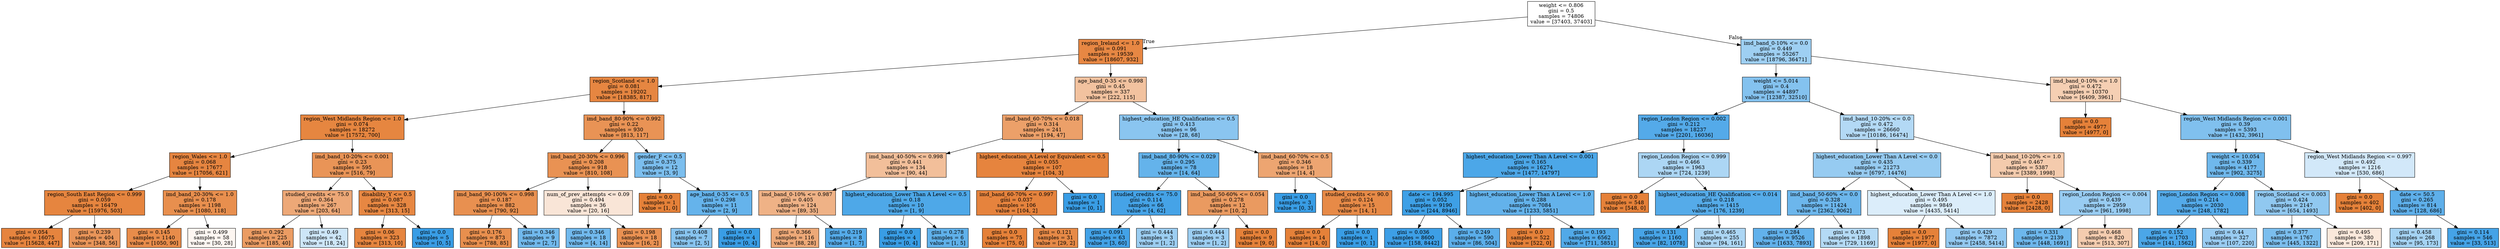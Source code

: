 digraph Tree {
node [shape=box, style="filled", color="black"] ;
0 [label="weight <= 0.806\ngini = 0.5\nsamples = 74806\nvalue = [37403, 37403]", fillcolor="#e5813900"] ;
1 [label="region_Ireland <= 1.0\ngini = 0.091\nsamples = 19539\nvalue = [18607, 932]", fillcolor="#e58139f2"] ;
0 -> 1 [labeldistance=2.5, labelangle=45, headlabel="True"] ;
2 [label="region_Scotland <= 1.0\ngini = 0.081\nsamples = 19202\nvalue = [18385, 817]", fillcolor="#e58139f4"] ;
1 -> 2 ;
3 [label="region_West Midlands Region <= 1.0\ngini = 0.074\nsamples = 18272\nvalue = [17572, 700]", fillcolor="#e58139f5"] ;
2 -> 3 ;
4 [label="region_Wales <= 1.0\ngini = 0.068\nsamples = 17677\nvalue = [17056, 621]", fillcolor="#e58139f6"] ;
3 -> 4 ;
5 [label="region_South East Region <= 0.999\ngini = 0.059\nsamples = 16479\nvalue = [15976, 503]", fillcolor="#e58139f7"] ;
4 -> 5 ;
6 [label="gini = 0.054\nsamples = 16075\nvalue = [15628, 447]", fillcolor="#e58139f8"] ;
5 -> 6 ;
7 [label="gini = 0.239\nsamples = 404\nvalue = [348, 56]", fillcolor="#e58139d6"] ;
5 -> 7 ;
8 [label="imd_band_20-30% <= 1.0\ngini = 0.178\nsamples = 1198\nvalue = [1080, 118]", fillcolor="#e58139e3"] ;
4 -> 8 ;
9 [label="gini = 0.145\nsamples = 1140\nvalue = [1050, 90]", fillcolor="#e58139e9"] ;
8 -> 9 ;
10 [label="gini = 0.499\nsamples = 58\nvalue = [30, 28]", fillcolor="#e5813911"] ;
8 -> 10 ;
11 [label="imd_band_10-20% <= 0.001\ngini = 0.23\nsamples = 595\nvalue = [516, 79]", fillcolor="#e58139d8"] ;
3 -> 11 ;
12 [label="studied_credits <= 75.0\ngini = 0.364\nsamples = 267\nvalue = [203, 64]", fillcolor="#e58139af"] ;
11 -> 12 ;
13 [label="gini = 0.292\nsamples = 225\nvalue = [185, 40]", fillcolor="#e58139c8"] ;
12 -> 13 ;
14 [label="gini = 0.49\nsamples = 42\nvalue = [18, 24]", fillcolor="#399de540"] ;
12 -> 14 ;
15 [label="disability_Y <= 0.5\ngini = 0.087\nsamples = 328\nvalue = [313, 15]", fillcolor="#e58139f3"] ;
11 -> 15 ;
16 [label="gini = 0.06\nsamples = 323\nvalue = [313, 10]", fillcolor="#e58139f7"] ;
15 -> 16 ;
17 [label="gini = 0.0\nsamples = 5\nvalue = [0, 5]", fillcolor="#399de5ff"] ;
15 -> 17 ;
18 [label="imd_band_80-90% <= 0.992\ngini = 0.22\nsamples = 930\nvalue = [813, 117]", fillcolor="#e58139da"] ;
2 -> 18 ;
19 [label="imd_band_20-30% <= 0.996\ngini = 0.208\nsamples = 918\nvalue = [810, 108]", fillcolor="#e58139dd"] ;
18 -> 19 ;
20 [label="imd_band_90-100% <= 0.998\ngini = 0.187\nsamples = 882\nvalue = [790, 92]", fillcolor="#e58139e1"] ;
19 -> 20 ;
21 [label="gini = 0.176\nsamples = 873\nvalue = [788, 85]", fillcolor="#e58139e3"] ;
20 -> 21 ;
22 [label="gini = 0.346\nsamples = 9\nvalue = [2, 7]", fillcolor="#399de5b6"] ;
20 -> 22 ;
23 [label="num_of_prev_attempts <= 0.09\ngini = 0.494\nsamples = 36\nvalue = [20, 16]", fillcolor="#e5813933"] ;
19 -> 23 ;
24 [label="gini = 0.346\nsamples = 18\nvalue = [4, 14]", fillcolor="#399de5b6"] ;
23 -> 24 ;
25 [label="gini = 0.198\nsamples = 18\nvalue = [16, 2]", fillcolor="#e58139df"] ;
23 -> 25 ;
26 [label="gender_F <= 0.5\ngini = 0.375\nsamples = 12\nvalue = [3, 9]", fillcolor="#399de5aa"] ;
18 -> 26 ;
27 [label="gini = 0.0\nsamples = 1\nvalue = [1, 0]", fillcolor="#e58139ff"] ;
26 -> 27 ;
28 [label="age_band_0-35 <= 0.5\ngini = 0.298\nsamples = 11\nvalue = [2, 9]", fillcolor="#399de5c6"] ;
26 -> 28 ;
29 [label="gini = 0.408\nsamples = 7\nvalue = [2, 5]", fillcolor="#399de599"] ;
28 -> 29 ;
30 [label="gini = 0.0\nsamples = 4\nvalue = [0, 4]", fillcolor="#399de5ff"] ;
28 -> 30 ;
31 [label="age_band_0-35 <= 0.998\ngini = 0.45\nsamples = 337\nvalue = [222, 115]", fillcolor="#e581397b"] ;
1 -> 31 ;
32 [label="imd_band_60-70% <= 0.018\ngini = 0.314\nsamples = 241\nvalue = [194, 47]", fillcolor="#e58139c1"] ;
31 -> 32 ;
33 [label="imd_band_40-50% <= 0.998\ngini = 0.441\nsamples = 134\nvalue = [90, 44]", fillcolor="#e5813982"] ;
32 -> 33 ;
34 [label="imd_band_0-10% <= 0.987\ngini = 0.405\nsamples = 124\nvalue = [89, 35]", fillcolor="#e581399b"] ;
33 -> 34 ;
35 [label="gini = 0.366\nsamples = 116\nvalue = [88, 28]", fillcolor="#e58139ae"] ;
34 -> 35 ;
36 [label="gini = 0.219\nsamples = 8\nvalue = [1, 7]", fillcolor="#399de5db"] ;
34 -> 36 ;
37 [label="highest_education_Lower Than A Level <= 0.5\ngini = 0.18\nsamples = 10\nvalue = [1, 9]", fillcolor="#399de5e3"] ;
33 -> 37 ;
38 [label="gini = 0.0\nsamples = 4\nvalue = [0, 4]", fillcolor="#399de5ff"] ;
37 -> 38 ;
39 [label="gini = 0.278\nsamples = 6\nvalue = [1, 5]", fillcolor="#399de5cc"] ;
37 -> 39 ;
40 [label="highest_education_A Level or Equivalent <= 0.5\ngini = 0.055\nsamples = 107\nvalue = [104, 3]", fillcolor="#e58139f8"] ;
32 -> 40 ;
41 [label="imd_band_60-70% <= 0.997\ngini = 0.037\nsamples = 106\nvalue = [104, 2]", fillcolor="#e58139fa"] ;
40 -> 41 ;
42 [label="gini = 0.0\nsamples = 75\nvalue = [75, 0]", fillcolor="#e58139ff"] ;
41 -> 42 ;
43 [label="gini = 0.121\nsamples = 31\nvalue = [29, 2]", fillcolor="#e58139ed"] ;
41 -> 43 ;
44 [label="gini = 0.0\nsamples = 1\nvalue = [0, 1]", fillcolor="#399de5ff"] ;
40 -> 44 ;
45 [label="highest_education_HE Qualification <= 0.5\ngini = 0.413\nsamples = 96\nvalue = [28, 68]", fillcolor="#399de596"] ;
31 -> 45 ;
46 [label="imd_band_80-90% <= 0.029\ngini = 0.295\nsamples = 78\nvalue = [14, 64]", fillcolor="#399de5c7"] ;
45 -> 46 ;
47 [label="studied_credits <= 75.0\ngini = 0.114\nsamples = 66\nvalue = [4, 62]", fillcolor="#399de5ef"] ;
46 -> 47 ;
48 [label="gini = 0.091\nsamples = 63\nvalue = [3, 60]", fillcolor="#399de5f2"] ;
47 -> 48 ;
49 [label="gini = 0.444\nsamples = 3\nvalue = [1, 2]", fillcolor="#399de57f"] ;
47 -> 49 ;
50 [label="imd_band_50-60% <= 0.054\ngini = 0.278\nsamples = 12\nvalue = [10, 2]", fillcolor="#e58139cc"] ;
46 -> 50 ;
51 [label="gini = 0.444\nsamples = 3\nvalue = [1, 2]", fillcolor="#399de57f"] ;
50 -> 51 ;
52 [label="gini = 0.0\nsamples = 9\nvalue = [9, 0]", fillcolor="#e58139ff"] ;
50 -> 52 ;
53 [label="imd_band_60-70% <= 0.5\ngini = 0.346\nsamples = 18\nvalue = [14, 4]", fillcolor="#e58139b6"] ;
45 -> 53 ;
54 [label="gini = 0.0\nsamples = 3\nvalue = [0, 3]", fillcolor="#399de5ff"] ;
53 -> 54 ;
55 [label="studied_credits <= 90.0\ngini = 0.124\nsamples = 15\nvalue = [14, 1]", fillcolor="#e58139ed"] ;
53 -> 55 ;
56 [label="gini = 0.0\nsamples = 14\nvalue = [14, 0]", fillcolor="#e58139ff"] ;
55 -> 56 ;
57 [label="gini = 0.0\nsamples = 1\nvalue = [0, 1]", fillcolor="#399de5ff"] ;
55 -> 57 ;
58 [label="imd_band_0-10% <= 0.0\ngini = 0.449\nsamples = 55267\nvalue = [18796, 36471]", fillcolor="#399de57c"] ;
0 -> 58 [labeldistance=2.5, labelangle=-45, headlabel="False"] ;
59 [label="weight <= 5.014\ngini = 0.4\nsamples = 44897\nvalue = [12387, 32510]", fillcolor="#399de59e"] ;
58 -> 59 ;
60 [label="region_London Region <= 0.002\ngini = 0.212\nsamples = 18237\nvalue = [2201, 16036]", fillcolor="#399de5dc"] ;
59 -> 60 ;
61 [label="highest_education_Lower Than A Level <= 0.001\ngini = 0.165\nsamples = 16274\nvalue = [1477, 14797]", fillcolor="#399de5e6"] ;
60 -> 61 ;
62 [label="date <= 194.995\ngini = 0.052\nsamples = 9190\nvalue = [244, 8946]", fillcolor="#399de5f8"] ;
61 -> 62 ;
63 [label="gini = 0.036\nsamples = 8600\nvalue = [158, 8442]", fillcolor="#399de5fa"] ;
62 -> 63 ;
64 [label="gini = 0.249\nsamples = 590\nvalue = [86, 504]", fillcolor="#399de5d3"] ;
62 -> 64 ;
65 [label="highest_education_Lower Than A Level <= 1.0\ngini = 0.288\nsamples = 7084\nvalue = [1233, 5851]", fillcolor="#399de5c9"] ;
61 -> 65 ;
66 [label="gini = 0.0\nsamples = 522\nvalue = [522, 0]", fillcolor="#e58139ff"] ;
65 -> 66 ;
67 [label="gini = 0.193\nsamples = 6562\nvalue = [711, 5851]", fillcolor="#399de5e0"] ;
65 -> 67 ;
68 [label="region_London Region <= 0.999\ngini = 0.466\nsamples = 1963\nvalue = [724, 1239]", fillcolor="#399de56a"] ;
60 -> 68 ;
69 [label="gini = 0.0\nsamples = 548\nvalue = [548, 0]", fillcolor="#e58139ff"] ;
68 -> 69 ;
70 [label="highest_education_HE Qualification <= 0.014\ngini = 0.218\nsamples = 1415\nvalue = [176, 1239]", fillcolor="#399de5db"] ;
68 -> 70 ;
71 [label="gini = 0.131\nsamples = 1160\nvalue = [82, 1078]", fillcolor="#399de5ec"] ;
70 -> 71 ;
72 [label="gini = 0.465\nsamples = 255\nvalue = [94, 161]", fillcolor="#399de56a"] ;
70 -> 72 ;
73 [label="imd_band_10-20% <= 0.0\ngini = 0.472\nsamples = 26660\nvalue = [10186, 16474]", fillcolor="#399de561"] ;
59 -> 73 ;
74 [label="highest_education_Lower Than A Level <= 0.0\ngini = 0.435\nsamples = 21273\nvalue = [6797, 14476]", fillcolor="#399de587"] ;
73 -> 74 ;
75 [label="imd_band_50-60% <= 0.0\ngini = 0.328\nsamples = 11424\nvalue = [2362, 9062]", fillcolor="#399de5bd"] ;
74 -> 75 ;
76 [label="gini = 0.284\nsamples = 9526\nvalue = [1633, 7893]", fillcolor="#399de5ca"] ;
75 -> 76 ;
77 [label="gini = 0.473\nsamples = 1898\nvalue = [729, 1169]", fillcolor="#399de560"] ;
75 -> 77 ;
78 [label="highest_education_Lower Than A Level <= 1.0\ngini = 0.495\nsamples = 9849\nvalue = [4435, 5414]", fillcolor="#399de52e"] ;
74 -> 78 ;
79 [label="gini = 0.0\nsamples = 1977\nvalue = [1977, 0]", fillcolor="#e58139ff"] ;
78 -> 79 ;
80 [label="gini = 0.429\nsamples = 7872\nvalue = [2458, 5414]", fillcolor="#399de58b"] ;
78 -> 80 ;
81 [label="imd_band_10-20% <= 1.0\ngini = 0.467\nsamples = 5387\nvalue = [3389, 1998]", fillcolor="#e5813969"] ;
73 -> 81 ;
82 [label="gini = 0.0\nsamples = 2428\nvalue = [2428, 0]", fillcolor="#e58139ff"] ;
81 -> 82 ;
83 [label="region_London Region <= 0.004\ngini = 0.439\nsamples = 2959\nvalue = [961, 1998]", fillcolor="#399de584"] ;
81 -> 83 ;
84 [label="gini = 0.331\nsamples = 2139\nvalue = [448, 1691]", fillcolor="#399de5bb"] ;
83 -> 84 ;
85 [label="gini = 0.468\nsamples = 820\nvalue = [513, 307]", fillcolor="#e5813966"] ;
83 -> 85 ;
86 [label="imd_band_0-10% <= 1.0\ngini = 0.472\nsamples = 10370\nvalue = [6409, 3961]", fillcolor="#e5813961"] ;
58 -> 86 ;
87 [label="gini = 0.0\nsamples = 4977\nvalue = [4977, 0]", fillcolor="#e58139ff"] ;
86 -> 87 ;
88 [label="region_West Midlands Region <= 0.001\ngini = 0.39\nsamples = 5393\nvalue = [1432, 3961]", fillcolor="#399de5a3"] ;
86 -> 88 ;
89 [label="weight <= 10.054\ngini = 0.339\nsamples = 4177\nvalue = [902, 3275]", fillcolor="#399de5b9"] ;
88 -> 89 ;
90 [label="region_London Region <= 0.008\ngini = 0.214\nsamples = 2030\nvalue = [248, 1782]", fillcolor="#399de5dc"] ;
89 -> 90 ;
91 [label="gini = 0.152\nsamples = 1703\nvalue = [141, 1562]", fillcolor="#399de5e8"] ;
90 -> 91 ;
92 [label="gini = 0.44\nsamples = 327\nvalue = [107, 220]", fillcolor="#399de583"] ;
90 -> 92 ;
93 [label="region_Scotland <= 0.003\ngini = 0.424\nsamples = 2147\nvalue = [654, 1493]", fillcolor="#399de58f"] ;
89 -> 93 ;
94 [label="gini = 0.377\nsamples = 1767\nvalue = [445, 1322]", fillcolor="#399de5a9"] ;
93 -> 94 ;
95 [label="gini = 0.495\nsamples = 380\nvalue = [209, 171]", fillcolor="#e581392e"] ;
93 -> 95 ;
96 [label="region_West Midlands Region <= 0.997\ngini = 0.492\nsamples = 1216\nvalue = [530, 686]", fillcolor="#399de53a"] ;
88 -> 96 ;
97 [label="gini = 0.0\nsamples = 402\nvalue = [402, 0]", fillcolor="#e58139ff"] ;
96 -> 97 ;
98 [label="date <= 50.5\ngini = 0.265\nsamples = 814\nvalue = [128, 686]", fillcolor="#399de5cf"] ;
96 -> 98 ;
99 [label="gini = 0.458\nsamples = 268\nvalue = [95, 173]", fillcolor="#399de573"] ;
98 -> 99 ;
100 [label="gini = 0.114\nsamples = 546\nvalue = [33, 513]", fillcolor="#399de5ef"] ;
98 -> 100 ;
}
